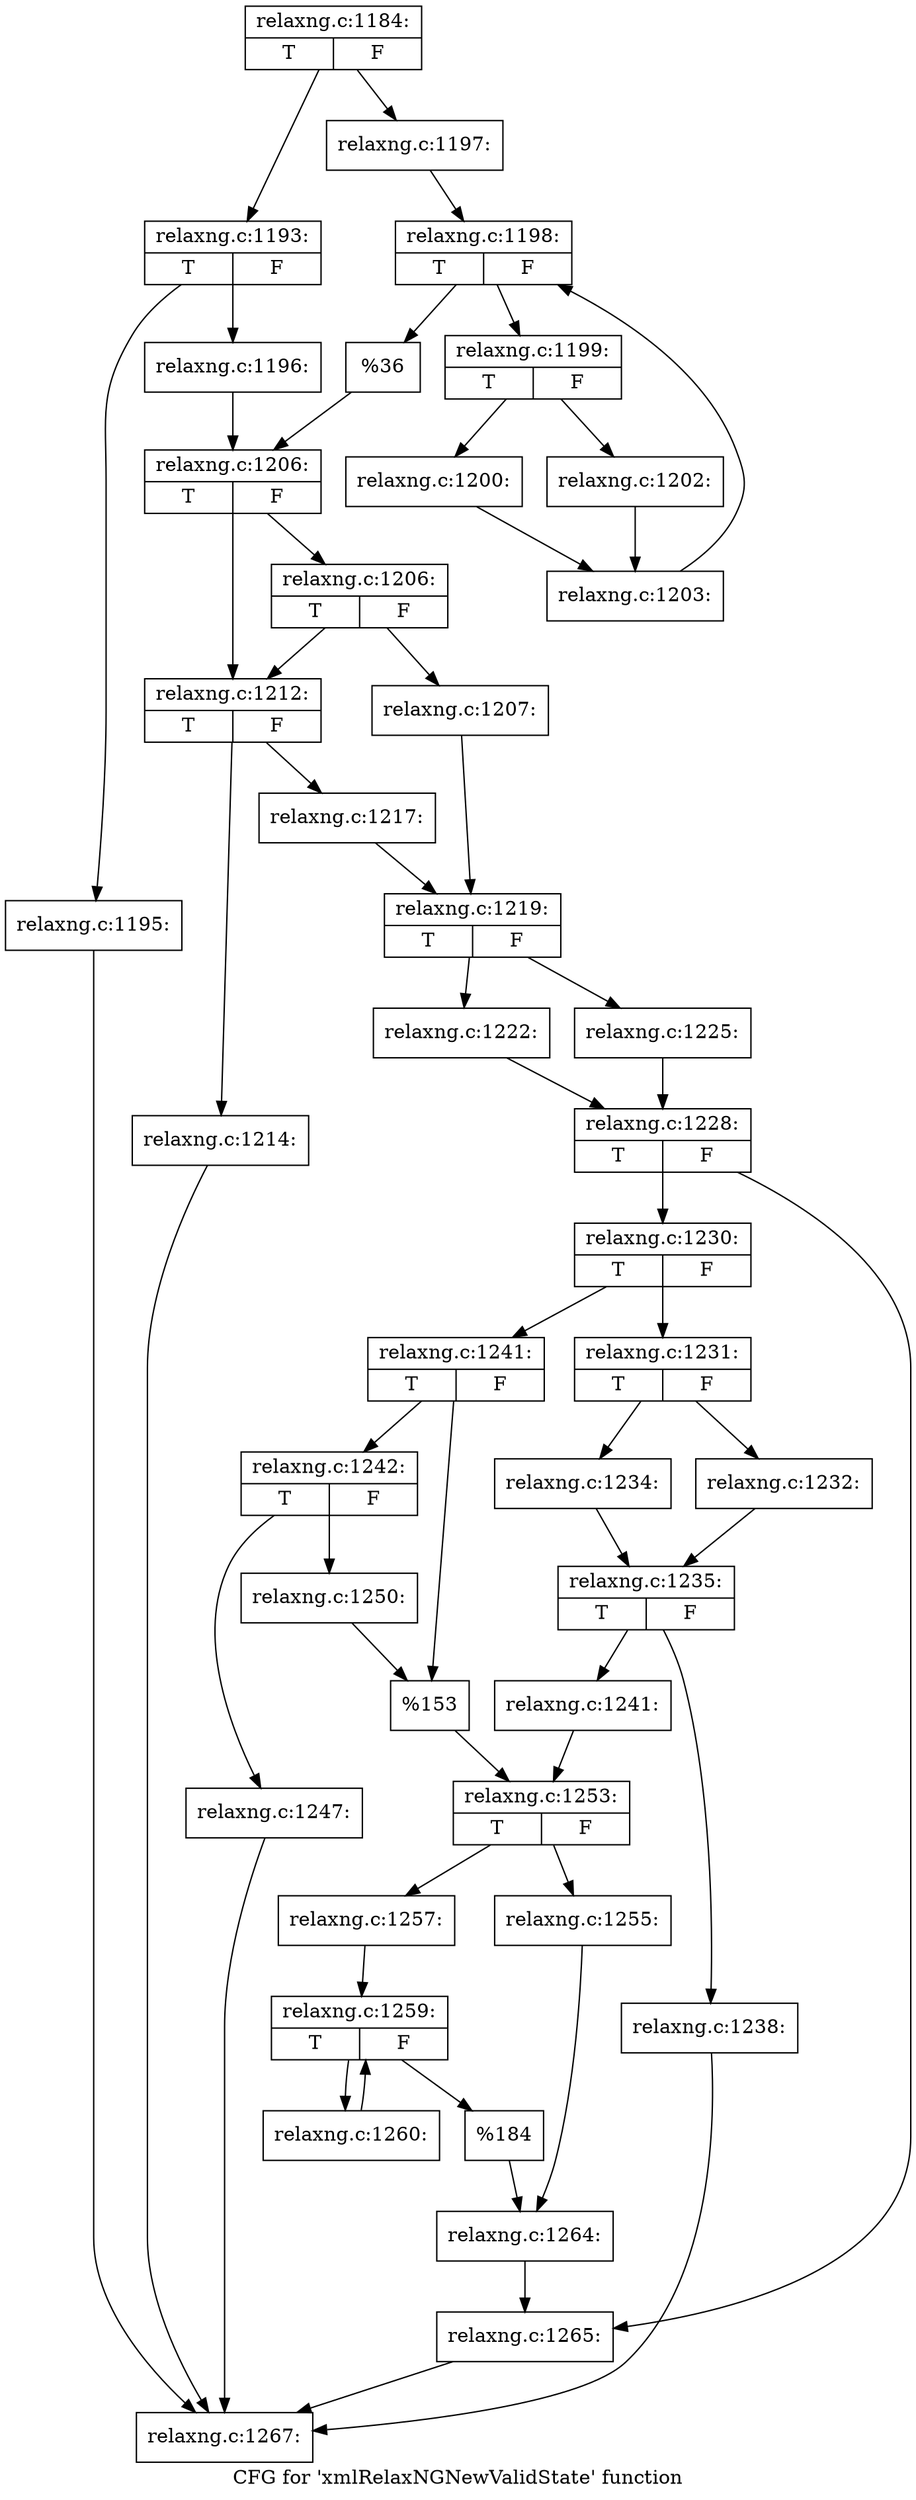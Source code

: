 digraph "CFG for 'xmlRelaxNGNewValidState' function" {
	label="CFG for 'xmlRelaxNGNewValidState' function";

	Node0x555e9c6fe460 [shape=record,label="{relaxng.c:1184:|{<s0>T|<s1>F}}"];
	Node0x555e9c6fe460 -> Node0x555e9c702a70;
	Node0x555e9c6fe460 -> Node0x555e9c702b10;
	Node0x555e9c702a70 [shape=record,label="{relaxng.c:1193:|{<s0>T|<s1>F}}"];
	Node0x555e9c702a70 -> Node0x555e9c703130;
	Node0x555e9c702a70 -> Node0x555e9c703180;
	Node0x555e9c703130 [shape=record,label="{relaxng.c:1195:}"];
	Node0x555e9c703130 -> Node0x555e9c6fe4b0;
	Node0x555e9c703180 [shape=record,label="{relaxng.c:1196:}"];
	Node0x555e9c703180 -> Node0x555e9c702ac0;
	Node0x555e9c702b10 [shape=record,label="{relaxng.c:1197:}"];
	Node0x555e9c702b10 -> Node0x555e9c7038a0;
	Node0x555e9c7038a0 [shape=record,label="{relaxng.c:1198:|{<s0>T|<s1>F}}"];
	Node0x555e9c7038a0 -> Node0x555e9c703ca0;
	Node0x555e9c7038a0 -> Node0x555e9c703ac0;
	Node0x555e9c703ca0 [shape=record,label="{relaxng.c:1199:|{<s0>T|<s1>F}}"];
	Node0x555e9c703ca0 -> Node0x555e9c703e50;
	Node0x555e9c703ca0 -> Node0x555e9c703ef0;
	Node0x555e9c703e50 [shape=record,label="{relaxng.c:1200:}"];
	Node0x555e9c703e50 -> Node0x555e9c703ea0;
	Node0x555e9c703ef0 [shape=record,label="{relaxng.c:1202:}"];
	Node0x555e9c703ef0 -> Node0x555e9c703ea0;
	Node0x555e9c703ea0 [shape=record,label="{relaxng.c:1203:}"];
	Node0x555e9c703ea0 -> Node0x555e9c7038a0;
	Node0x555e9c703ac0 [shape=record,label="{%36}"];
	Node0x555e9c703ac0 -> Node0x555e9c702ac0;
	Node0x555e9c702ac0 [shape=record,label="{relaxng.c:1206:|{<s0>T|<s1>F}}"];
	Node0x555e9c702ac0 -> Node0x555e9c704c50;
	Node0x555e9c702ac0 -> Node0x555e9c704c00;
	Node0x555e9c704c50 [shape=record,label="{relaxng.c:1206:|{<s0>T|<s1>F}}"];
	Node0x555e9c704c50 -> Node0x555e9c704b60;
	Node0x555e9c704c50 -> Node0x555e9c704c00;
	Node0x555e9c704b60 [shape=record,label="{relaxng.c:1207:}"];
	Node0x555e9c704b60 -> Node0x555e9c704bb0;
	Node0x555e9c704c00 [shape=record,label="{relaxng.c:1212:|{<s0>T|<s1>F}}"];
	Node0x555e9c704c00 -> Node0x555e9c706590;
	Node0x555e9c704c00 -> Node0x555e9c7065e0;
	Node0x555e9c706590 [shape=record,label="{relaxng.c:1214:}"];
	Node0x555e9c706590 -> Node0x555e9c6fe4b0;
	Node0x555e9c7065e0 [shape=record,label="{relaxng.c:1217:}"];
	Node0x555e9c7065e0 -> Node0x555e9c704bb0;
	Node0x555e9c704bb0 [shape=record,label="{relaxng.c:1219:|{<s0>T|<s1>F}}"];
	Node0x555e9c704bb0 -> Node0x555e9c707650;
	Node0x555e9c704bb0 -> Node0x555e9c7076f0;
	Node0x555e9c707650 [shape=record,label="{relaxng.c:1222:}"];
	Node0x555e9c707650 -> Node0x555e9c7076a0;
	Node0x555e9c7076f0 [shape=record,label="{relaxng.c:1225:}"];
	Node0x555e9c7076f0 -> Node0x555e9c7076a0;
	Node0x555e9c7076a0 [shape=record,label="{relaxng.c:1228:|{<s0>T|<s1>F}}"];
	Node0x555e9c7076a0 -> Node0x555e9c708c20;
	Node0x555e9c7076a0 -> Node0x555e9c708c70;
	Node0x555e9c708c20 [shape=record,label="{relaxng.c:1230:|{<s0>T|<s1>F}}"];
	Node0x555e9c708c20 -> Node0x555e9c709030;
	Node0x555e9c708c20 -> Node0x555e9c7090d0;
	Node0x555e9c709030 [shape=record,label="{relaxng.c:1231:|{<s0>T|<s1>F}}"];
	Node0x555e9c709030 -> Node0x555e9c709590;
	Node0x555e9c709030 -> Node0x555e9c709630;
	Node0x555e9c709590 [shape=record,label="{relaxng.c:1232:}"];
	Node0x555e9c709590 -> Node0x555e9c7095e0;
	Node0x555e9c709630 [shape=record,label="{relaxng.c:1234:}"];
	Node0x555e9c709630 -> Node0x555e9c7095e0;
	Node0x555e9c7095e0 [shape=record,label="{relaxng.c:1235:|{<s0>T|<s1>F}}"];
	Node0x555e9c7095e0 -> Node0x555e9c70a550;
	Node0x555e9c7095e0 -> Node0x555e9c70a5a0;
	Node0x555e9c70a550 [shape=record,label="{relaxng.c:1238:}"];
	Node0x555e9c70a550 -> Node0x555e9c6fe4b0;
	Node0x555e9c70a5a0 [shape=record,label="{relaxng.c:1241:}"];
	Node0x555e9c70a5a0 -> Node0x555e9c709080;
	Node0x555e9c7090d0 [shape=record,label="{relaxng.c:1241:|{<s0>T|<s1>F}}"];
	Node0x555e9c7090d0 -> Node0x555e9c70aee0;
	Node0x555e9c7090d0 -> Node0x555e9c70af30;
	Node0x555e9c70aee0 [shape=record,label="{relaxng.c:1242:|{<s0>T|<s1>F}}"];
	Node0x555e9c70aee0 -> Node0x555e9c70bd80;
	Node0x555e9c70aee0 -> Node0x555e9c70bdd0;
	Node0x555e9c70bd80 [shape=record,label="{relaxng.c:1247:}"];
	Node0x555e9c70bd80 -> Node0x555e9c6fe4b0;
	Node0x555e9c70bdd0 [shape=record,label="{relaxng.c:1250:}"];
	Node0x555e9c70bdd0 -> Node0x555e9c70af30;
	Node0x555e9c70af30 [shape=record,label="{%153}"];
	Node0x555e9c70af30 -> Node0x555e9c709080;
	Node0x555e9c709080 [shape=record,label="{relaxng.c:1253:|{<s0>T|<s1>F}}"];
	Node0x555e9c709080 -> Node0x555e9c70ce80;
	Node0x555e9c709080 -> Node0x555e9c70cf20;
	Node0x555e9c70ce80 [shape=record,label="{relaxng.c:1255:}"];
	Node0x555e9c70ce80 -> Node0x555e9c70ced0;
	Node0x555e9c70cf20 [shape=record,label="{relaxng.c:1257:}"];
	Node0x555e9c70cf20 -> Node0x555e9c70ded0;
	Node0x555e9c70ded0 [shape=record,label="{relaxng.c:1259:|{<s0>T|<s1>F}}"];
	Node0x555e9c70ded0 -> Node0x555e9c70e2d0;
	Node0x555e9c70ded0 -> Node0x555e9c70e0f0;
	Node0x555e9c70e2d0 [shape=record,label="{relaxng.c:1260:}"];
	Node0x555e9c70e2d0 -> Node0x555e9c70ded0;
	Node0x555e9c70e0f0 [shape=record,label="{%184}"];
	Node0x555e9c70e0f0 -> Node0x555e9c70ced0;
	Node0x555e9c70ced0 [shape=record,label="{relaxng.c:1264:}"];
	Node0x555e9c70ced0 -> Node0x555e9c708c70;
	Node0x555e9c708c70 [shape=record,label="{relaxng.c:1265:}"];
	Node0x555e9c708c70 -> Node0x555e9c6fe4b0;
	Node0x555e9c6fe4b0 [shape=record,label="{relaxng.c:1267:}"];
}
